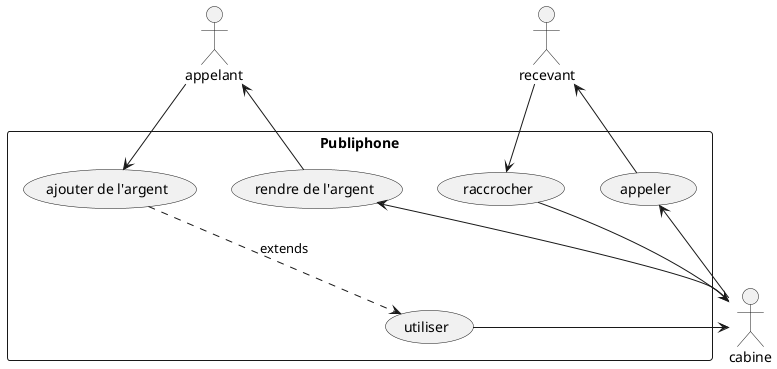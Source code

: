 @startuml
:appelant: as caller 
:cabine: as telephone
:recevant: as reciever


rectangle Publiphone {
usecase "ajouter de l'argent" as add
usecase utiliser as use
usecase appeler as call
usecase raccrocher as hangup
usecase "rendre de l'argent" as return

}
caller --> add
add ..> use : extends
use --> telephone
telephone --> call
call --> reciever
reciever --> hangup
telephone --> return
return --> caller
hangup --> telephone 
@enduml